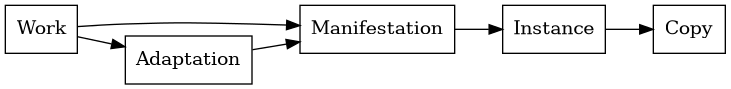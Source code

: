 @startuml
digraph RDDOnto_CreationModel {
  node [shape=box]
  rankdir=LR
  "Work" -> "Manifestation" -> "Instance" -> "Copy"
  "Work" -> "Adaptation" -> "Manifestation"
}
@enduml